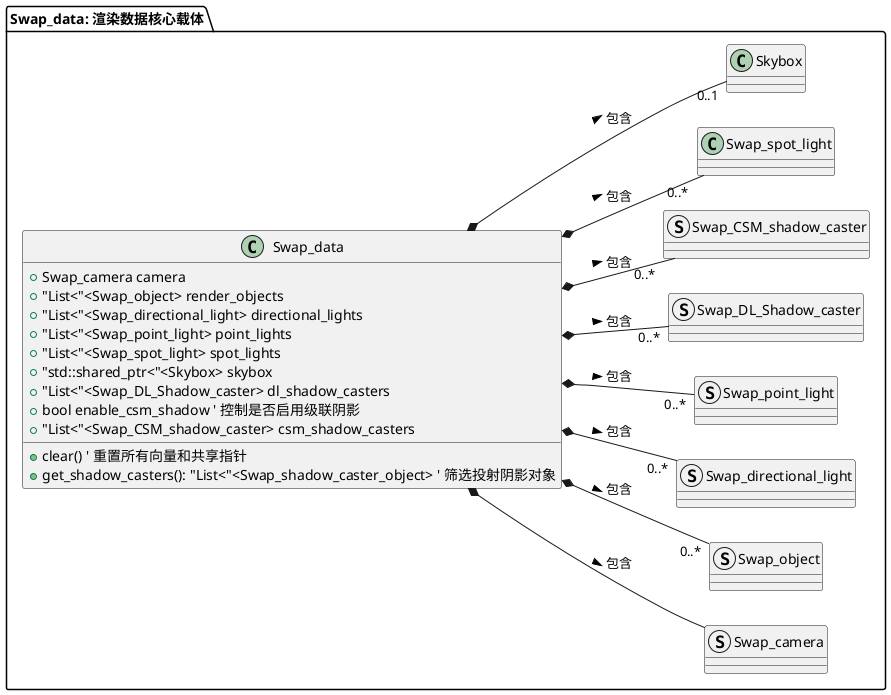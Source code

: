 @startuml
left to right direction
' Define standard types for attributes for consistency
!define Matrix Matrix
!define Vector3 Vector3
!define Color Color
!define shared_ptr "std::shared_ptr<"
!define List "List<"

' =====================================
' 核心数据交换结构 (Core Data Exchange Structures)
' =====================================
package "Swap_data: 渲染数据核心载体" {

    class Swap_data {
        + Swap_camera camera
        + List<Swap_object> render_objects
        + List<Swap_directional_light> directional_lights
        + List<Swap_point_light> point_lights
        + List<Swap_spot_light> spot_lights
        + shared_ptr<Skybox> skybox
        + List<Swap_DL_Shadow_caster> dl_shadow_casters
        + bool enable_csm_shadow ' 控制是否启用级联阴影
        + List<Swap_CSM_shadow_caster> csm_shadow_casters

        ' 方法
        + clear() ' 重置所有向量和共享指针
        + get_shadow_casters(): List<Swap_shadow_caster_object> ' 筛选投射阴影对象
    }

    ' =====================================
    ' Swap_data 内部封装/关联的结构体
    ' =====================================

    struct Swap_camera {
        
    }

    struct Swap_object {
        
    }

    struct Swap_directional_light {
        
    }

    struct Swap_point_light {
       
    }


    struct Swap_DL_Shadow_caster {
       
    }

    struct Swap_CSM_shadow_caster {
       
    }



    ' =====================================
    ' Swap_data 内部结构的关系
    ' =====================================

    Swap_data *-- Swap_camera : 包含 >
    Swap_data *-- "0..*" Swap_object : 包含 >
    Swap_data *-- "0..*" Swap_directional_light : 包含 >
    Swap_data *-- "0..*" Swap_point_light : 包含 >
    Swap_data *-- "0..*" Swap_spot_light : 包含 >
    Swap_data *-- "0..1" Skybox : 包含 >
    Swap_data *-- "0..*" Swap_DL_Shadow_caster : 包含 >
    Swap_data *-- "0..*" Swap_CSM_shadow_caster : 包含 >


    
}

' =====================================
' Tick_context: 上下文数据结构
' =====================================
' package "Tick_context: 帧更新上下文" {
'     class Logic_tick_context {
'         + Input_state input_state ' 当前帧用户输入状态
'         + Swap_data& logic_swap_data ' 逻辑层向渲染层传递数据通道 (引用)
'         + float delta_time ' 上一帧逻辑更新以来时间
'     }

'     class Render_tick_context {
'         + Swap_data& render_swap_data ' 渲染层输入数据源 (引用)
'         + float delta_time ' 上一帧渲染更新以来时间
'     }

'     ' 外部依赖/相关类
'     class Input_state {
'         ' 键盘、鼠标等输入状态
'         ' ...
'     }

'     ' =====================================
'     ' Tick_context 结构之间的关系
'     ' =====================================

'     Logic_tick_context *-- Input_state : 包含 >
'     Logic_tick_context --> Swap_data : 引用并修改 >
'     Render_tick_context --> Swap_data : 引用并读取 >

'     ' Notes for clarity
'     note "为每帧逻辑更新提供必要输入" as LogicContextNote
'     Logic_tick_context .. LogicContextNote

'     note "为渲染系统每帧更新提供必要输入" as RenderContextNote
'     Render_tick_context .. RenderContextNote
' }

' ' General notes on system design
' note "Swap_data 是框架层与功能层之间数据交换的核心载体" as SwapDataMainNote
' Swap_data .. SwapDataMainNote

' note "Tick_context 封装了每帧更新的上下文数据，实现功能解耦" as TickContextMainNote
' Logic_tick_context .. TickContextMainNote
' Render_tick_context .. TickContextMainNote

@enduml